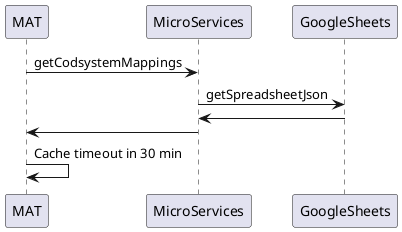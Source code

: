 @startuml
MAT -> MicroServices : getCodsystemMappings
MicroServices -> GoogleSheets: getSpreadsheetJson
GoogleSheets -> MicroServices
MicroServices -> MAT
MAT -> MAT: Cache timeout in 30 min
@enduml